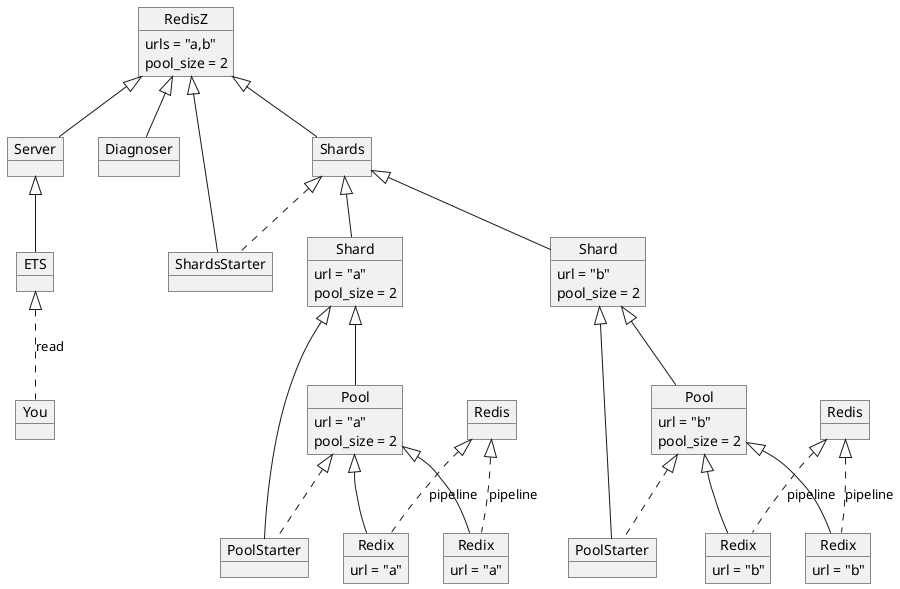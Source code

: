 @startuml
object You
object "Redis" as RedisA
object "Redis" as RedisB
object RedisZ {
  urls = "a,b"
  pool_size = 2
}
object Diagnoser
object Server
object ETS
object Shards
object ShardsStarter
object "Shard" as ShardA {
  url = "a"
  pool_size = 2
}
object "Shard" as ShardB {
  url = "b"
  pool_size = 2
}
object "Pool" as PoolA {
  url = "a"
  pool_size = 2
}
object "PoolStarter" as PoolStarterA
object "Pool" as PoolB {
  url = "b"
  pool_size = 2
}
object "PoolStarter" as PoolStarterB
Object "Redix" as RedixA1 {
  url = "a"
}
Object "Redix" as RedixA2 {
  url = "a"
}
Object "Redix" as RedixB1 {
  url = "b"
}
Object "Redix" as RedixB2 {
  url = "b"
}

RedisZ <|-- Diagnoser
RedisZ <|-- Server
Server <|-- ETS
ETS <|.. You : read
RedisZ <|-- Shards
RedisZ <|-- ShardsStarter
Shards <|.. ShardsStarter
Shards <|-- ShardA
Shards <|-- ShardB
ShardA <|-- PoolA
ShardA <|-- PoolStarterA
PoolA <|.. PoolStarterA
ShardB <|-- PoolB
ShardB <|-- PoolStarterB
PoolB <|.. PoolStarterB
PoolA <|-- RedixA1
PoolA <|-- RedixA2
PoolB <|-- RedixB1
PoolB <|-- RedixB2
RedisA <|.. RedixA1 : pipeline
RedisA <|.. RedixA2 : pipeline
RedisB <|.. RedixB1 : pipeline
RedisB <|.. RedixB2 : pipeline
@enduml
